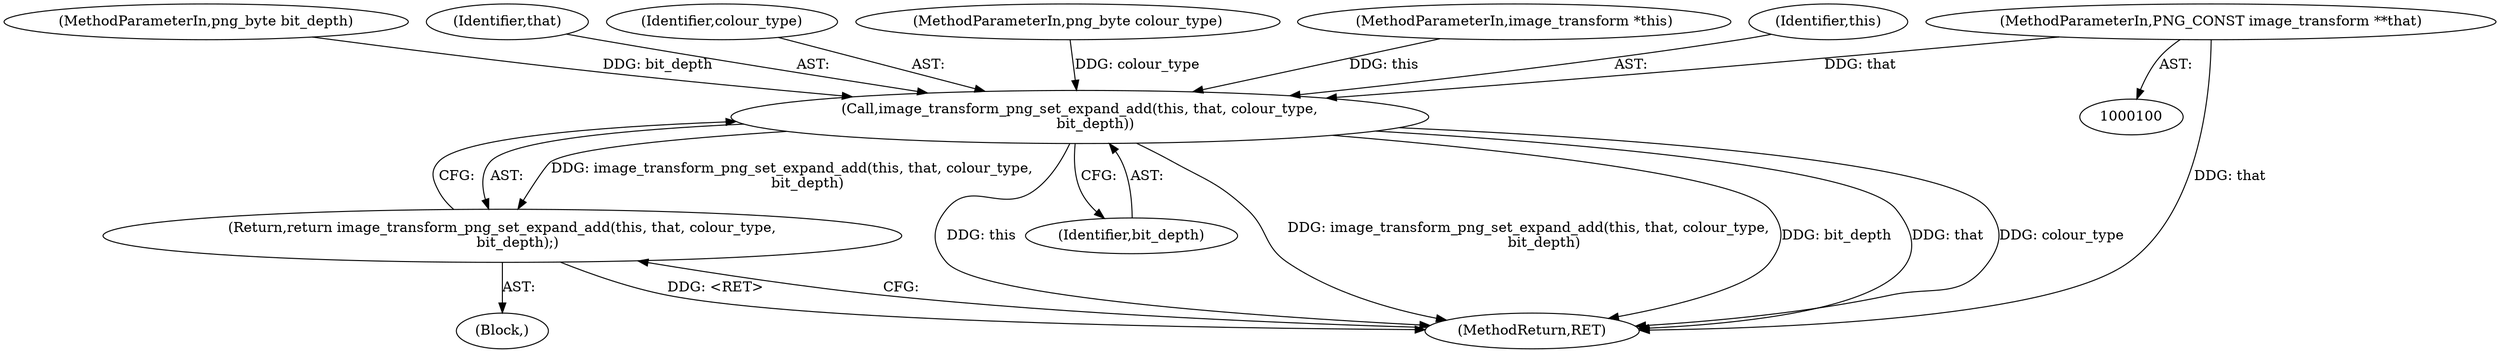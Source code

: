 digraph "0_Android_9d4853418ab2f754c2b63e091c29c5529b8b86ca_64@pointer" {
"1000102" [label="(MethodParameterIn,PNG_CONST image_transform **that)"];
"1000107" [label="(Call,image_transform_png_set_expand_add(this, that, colour_type,\n       bit_depth))"];
"1000106" [label="(Return,return image_transform_png_set_expand_add(this, that, colour_type,\n       bit_depth);)"];
"1000104" [label="(MethodParameterIn,png_byte bit_depth)"];
"1000111" [label="(Identifier,bit_depth)"];
"1000107" [label="(Call,image_transform_png_set_expand_add(this, that, colour_type,\n       bit_depth))"];
"1000109" [label="(Identifier,that)"];
"1000112" [label="(MethodReturn,RET)"];
"1000110" [label="(Identifier,colour_type)"];
"1000105" [label="(Block,)"];
"1000103" [label="(MethodParameterIn,png_byte colour_type)"];
"1000106" [label="(Return,return image_transform_png_set_expand_add(this, that, colour_type,\n       bit_depth);)"];
"1000102" [label="(MethodParameterIn,PNG_CONST image_transform **that)"];
"1000101" [label="(MethodParameterIn,image_transform *this)"];
"1000108" [label="(Identifier,this)"];
"1000102" -> "1000100"  [label="AST: "];
"1000102" -> "1000112"  [label="DDG: that"];
"1000102" -> "1000107"  [label="DDG: that"];
"1000107" -> "1000106"  [label="AST: "];
"1000107" -> "1000111"  [label="CFG: "];
"1000108" -> "1000107"  [label="AST: "];
"1000109" -> "1000107"  [label="AST: "];
"1000110" -> "1000107"  [label="AST: "];
"1000111" -> "1000107"  [label="AST: "];
"1000106" -> "1000107"  [label="CFG: "];
"1000107" -> "1000112"  [label="DDG: this"];
"1000107" -> "1000112"  [label="DDG: image_transform_png_set_expand_add(this, that, colour_type,\n       bit_depth)"];
"1000107" -> "1000112"  [label="DDG: bit_depth"];
"1000107" -> "1000112"  [label="DDG: that"];
"1000107" -> "1000112"  [label="DDG: colour_type"];
"1000107" -> "1000106"  [label="DDG: image_transform_png_set_expand_add(this, that, colour_type,\n       bit_depth)"];
"1000101" -> "1000107"  [label="DDG: this"];
"1000103" -> "1000107"  [label="DDG: colour_type"];
"1000104" -> "1000107"  [label="DDG: bit_depth"];
"1000106" -> "1000105"  [label="AST: "];
"1000112" -> "1000106"  [label="CFG: "];
"1000106" -> "1000112"  [label="DDG: <RET>"];
}
